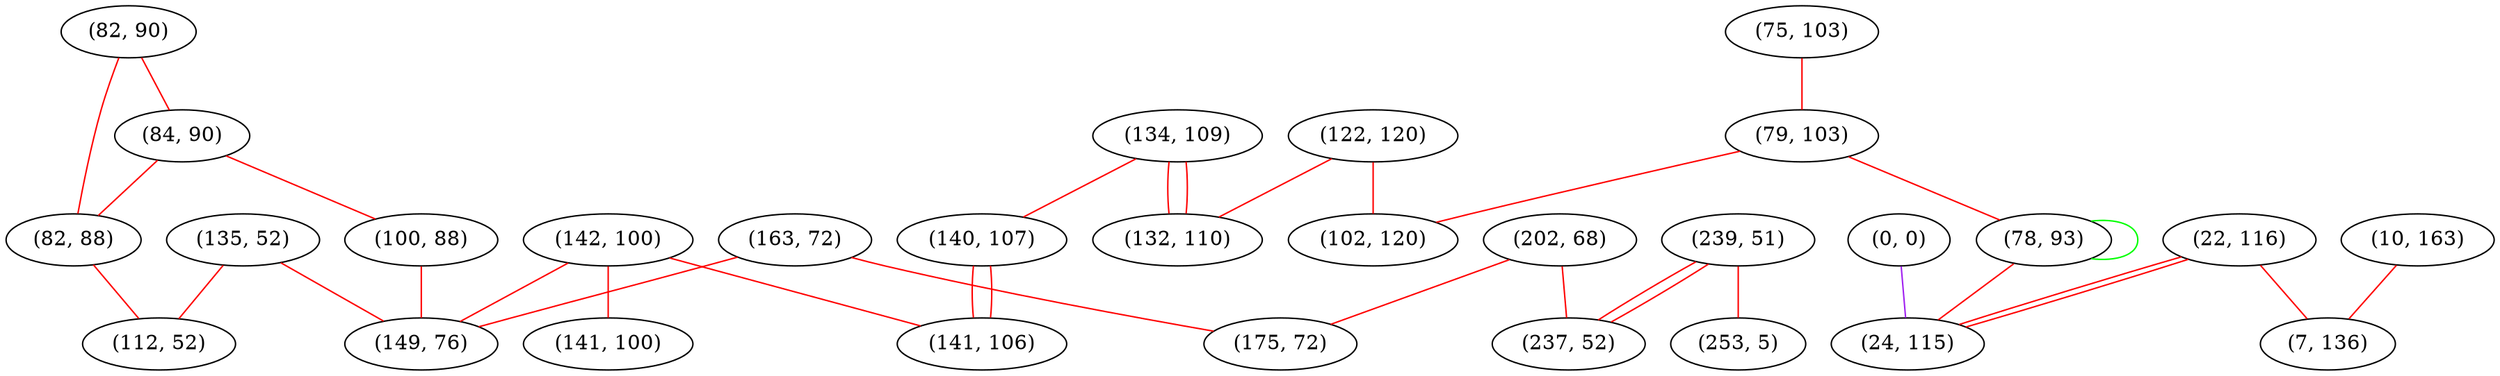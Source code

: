 graph "" {
"(135, 52)";
"(22, 116)";
"(75, 103)";
"(82, 90)";
"(134, 109)";
"(239, 51)";
"(84, 90)";
"(142, 100)";
"(253, 5)";
"(79, 103)";
"(140, 107)";
"(10, 163)";
"(122, 120)";
"(0, 0)";
"(202, 68)";
"(82, 88)";
"(163, 72)";
"(102, 120)";
"(100, 88)";
"(149, 76)";
"(78, 93)";
"(24, 115)";
"(141, 106)";
"(141, 100)";
"(132, 110)";
"(175, 72)";
"(112, 52)";
"(237, 52)";
"(7, 136)";
"(135, 52)" -- "(149, 76)"  [color=red, key=0, weight=1];
"(135, 52)" -- "(112, 52)"  [color=red, key=0, weight=1];
"(22, 116)" -- "(24, 115)"  [color=red, key=0, weight=1];
"(22, 116)" -- "(24, 115)"  [color=red, key=1, weight=1];
"(22, 116)" -- "(7, 136)"  [color=red, key=0, weight=1];
"(75, 103)" -- "(79, 103)"  [color=red, key=0, weight=1];
"(82, 90)" -- "(84, 90)"  [color=red, key=0, weight=1];
"(82, 90)" -- "(82, 88)"  [color=red, key=0, weight=1];
"(134, 109)" -- "(132, 110)"  [color=red, key=0, weight=1];
"(134, 109)" -- "(132, 110)"  [color=red, key=1, weight=1];
"(134, 109)" -- "(140, 107)"  [color=red, key=0, weight=1];
"(239, 51)" -- "(237, 52)"  [color=red, key=0, weight=1];
"(239, 51)" -- "(237, 52)"  [color=red, key=1, weight=1];
"(239, 51)" -- "(253, 5)"  [color=red, key=0, weight=1];
"(84, 90)" -- "(82, 88)"  [color=red, key=0, weight=1];
"(84, 90)" -- "(100, 88)"  [color=red, key=0, weight=1];
"(142, 100)" -- "(141, 100)"  [color=red, key=0, weight=1];
"(142, 100)" -- "(141, 106)"  [color=red, key=0, weight=1];
"(142, 100)" -- "(149, 76)"  [color=red, key=0, weight=1];
"(79, 103)" -- "(102, 120)"  [color=red, key=0, weight=1];
"(79, 103)" -- "(78, 93)"  [color=red, key=0, weight=1];
"(140, 107)" -- "(141, 106)"  [color=red, key=0, weight=1];
"(140, 107)" -- "(141, 106)"  [color=red, key=1, weight=1];
"(10, 163)" -- "(7, 136)"  [color=red, key=0, weight=1];
"(122, 120)" -- "(102, 120)"  [color=red, key=0, weight=1];
"(122, 120)" -- "(132, 110)"  [color=red, key=0, weight=1];
"(0, 0)" -- "(24, 115)"  [color=purple, key=0, weight=4];
"(202, 68)" -- "(237, 52)"  [color=red, key=0, weight=1];
"(202, 68)" -- "(175, 72)"  [color=red, key=0, weight=1];
"(82, 88)" -- "(112, 52)"  [color=red, key=0, weight=1];
"(163, 72)" -- "(149, 76)"  [color=red, key=0, weight=1];
"(163, 72)" -- "(175, 72)"  [color=red, key=0, weight=1];
"(100, 88)" -- "(149, 76)"  [color=red, key=0, weight=1];
"(78, 93)" -- "(24, 115)"  [color=red, key=0, weight=1];
"(78, 93)" -- "(78, 93)"  [color=green, key=0, weight=2];
}
